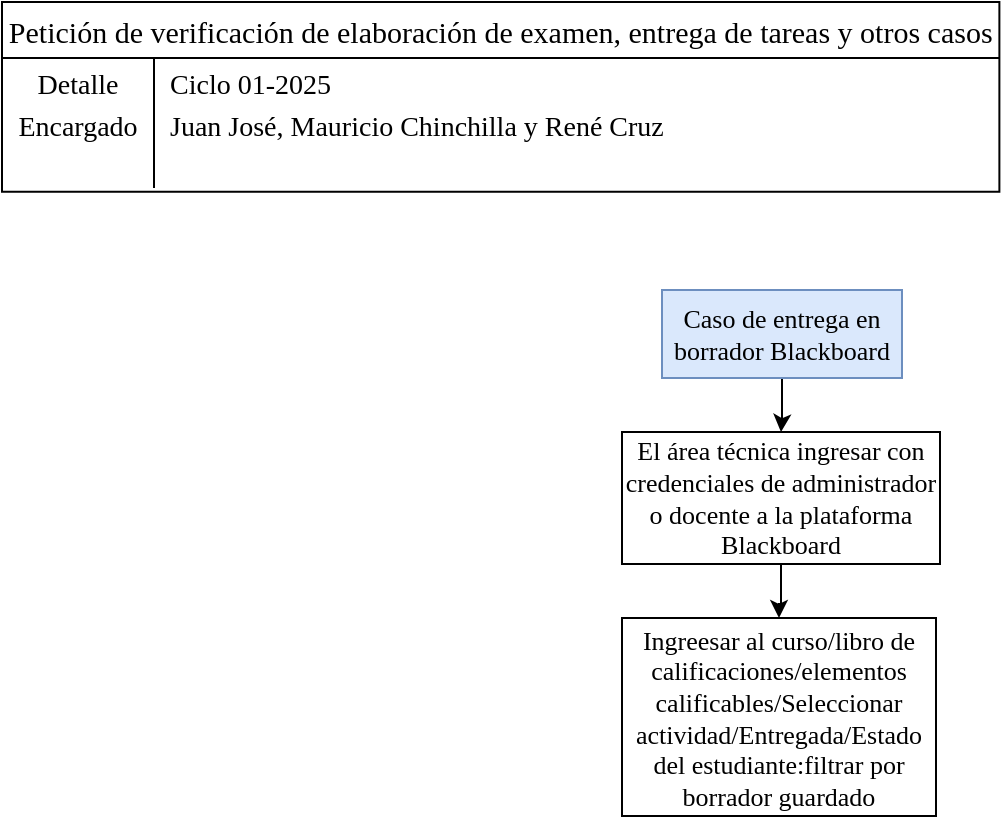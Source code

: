 <mxfile version="28.0.6">
  <diagram name="Página-1" id="LlEE5ao05FWPWYFlPE66">
    <mxGraphModel dx="1188" dy="701" grid="0" gridSize="10" guides="1" tooltips="1" connect="1" arrows="1" fold="1" page="1" pageScale="1" pageWidth="827" pageHeight="1169" math="0" shadow="0">
      <root>
        <mxCell id="0" />
        <mxCell id="1" parent="0" />
        <mxCell id="yutas-239o2DtW6p7gl9-11" value="Petición de verificación de elaboración de examen, entrega de tareas y otros casos" style="shape=table;startSize=28;container=1;collapsible=0;childLayout=tableLayout;fixedRows=1;rowLines=0;fontStyle=0;strokeColor=default;fontSize=15;fontFamily=Times New Roman;" vertex="1" parent="1">
          <mxGeometry x="24" y="28" width="498.697" height="94.862" as="geometry" />
        </mxCell>
        <mxCell id="yutas-239o2DtW6p7gl9-12" value="" style="shape=tableRow;horizontal=0;startSize=0;swimlaneHead=0;swimlaneBody=0;top=0;left=0;bottom=0;right=0;collapsible=0;dropTarget=0;fillColor=none;points=[[0,0.5],[1,0.5]];portConstraint=eastwest;strokeColor=inherit;fontSize=16;fontFamily=Times New Roman;" vertex="1" parent="yutas-239o2DtW6p7gl9-11">
          <mxGeometry y="28" width="498.697" height="20" as="geometry" />
        </mxCell>
        <mxCell id="yutas-239o2DtW6p7gl9-13" value="&lt;font style=&quot;font-size: 14px;&quot;&gt;Detalle&lt;/font&gt;&lt;div&gt;&lt;br&gt;&lt;/div&gt;" style="shape=partialRectangle;html=1;whiteSpace=wrap;connectable=0;fillColor=none;top=0;left=0;bottom=0;right=0;overflow=hidden;pointerEvents=1;strokeColor=inherit;fontSize=16;fontFamily=Times New Roman;" vertex="1" parent="yutas-239o2DtW6p7gl9-12">
          <mxGeometry width="76" height="20" as="geometry">
            <mxRectangle width="76" height="20" as="alternateBounds" />
          </mxGeometry>
        </mxCell>
        <mxCell id="yutas-239o2DtW6p7gl9-14" value="&lt;font style=&quot;font-size: 14px;&quot;&gt;Ciclo 01-2025&lt;/font&gt;" style="shape=partialRectangle;html=1;whiteSpace=wrap;connectable=0;fillColor=none;top=0;left=0;bottom=0;right=0;align=left;spacingLeft=6;overflow=hidden;strokeColor=inherit;fontSize=16;fontFamily=Times New Roman;" vertex="1" parent="yutas-239o2DtW6p7gl9-12">
          <mxGeometry x="76" width="423" height="20" as="geometry">
            <mxRectangle width="423" height="20" as="alternateBounds" />
          </mxGeometry>
        </mxCell>
        <mxCell id="yutas-239o2DtW6p7gl9-15" value="" style="shape=tableRow;horizontal=0;startSize=0;swimlaneHead=0;swimlaneBody=0;top=0;left=0;bottom=0;right=0;collapsible=0;dropTarget=0;fillColor=none;points=[[0,0.5],[1,0.5]];portConstraint=eastwest;strokeColor=inherit;fontSize=16;fontFamily=Times New Roman;" vertex="1" parent="yutas-239o2DtW6p7gl9-11">
          <mxGeometry y="48" width="498.697" height="25" as="geometry" />
        </mxCell>
        <mxCell id="yutas-239o2DtW6p7gl9-16" value="&lt;font style=&quot;font-size: 14px;&quot;&gt;Encargado&lt;/font&gt;" style="shape=partialRectangle;html=1;whiteSpace=wrap;connectable=0;fillColor=none;top=0;left=0;bottom=0;right=0;overflow=hidden;strokeColor=inherit;fontSize=16;fontFamily=Times New Roman;" vertex="1" parent="yutas-239o2DtW6p7gl9-15">
          <mxGeometry width="76" height="25" as="geometry">
            <mxRectangle width="76" height="25" as="alternateBounds" />
          </mxGeometry>
        </mxCell>
        <mxCell id="yutas-239o2DtW6p7gl9-17" value="&lt;span style=&quot;font-size: 14px;&quot;&gt;Juan José, Mauricio Chinchilla y René Cruz&lt;/span&gt;" style="shape=partialRectangle;html=1;whiteSpace=wrap;connectable=0;fillColor=none;top=0;left=0;bottom=0;right=0;align=left;spacingLeft=6;overflow=hidden;strokeColor=inherit;fontSize=16;fontFamily=Times New Roman;" vertex="1" parent="yutas-239o2DtW6p7gl9-15">
          <mxGeometry x="76" width="423" height="25" as="geometry">
            <mxRectangle width="423" height="25" as="alternateBounds" />
          </mxGeometry>
        </mxCell>
        <mxCell id="yutas-239o2DtW6p7gl9-18" value="" style="shape=tableRow;horizontal=0;startSize=0;swimlaneHead=0;swimlaneBody=0;top=0;left=0;bottom=0;right=0;collapsible=0;dropTarget=0;fillColor=none;points=[[0,0.5],[1,0.5]];portConstraint=eastwest;strokeColor=inherit;fontSize=16;fontFamily=Times New Roman;" vertex="1" parent="yutas-239o2DtW6p7gl9-11">
          <mxGeometry y="73" width="498.697" height="20" as="geometry" />
        </mxCell>
        <mxCell id="yutas-239o2DtW6p7gl9-19" value="" style="shape=partialRectangle;html=1;whiteSpace=wrap;connectable=0;fillColor=none;top=0;left=0;bottom=0;right=0;overflow=hidden;strokeColor=inherit;fontSize=16;fontFamily=Times New Roman;" vertex="1" parent="yutas-239o2DtW6p7gl9-18">
          <mxGeometry width="76" height="20" as="geometry">
            <mxRectangle width="76" height="20" as="alternateBounds" />
          </mxGeometry>
        </mxCell>
        <mxCell id="yutas-239o2DtW6p7gl9-20" value="" style="shape=partialRectangle;html=1;whiteSpace=wrap;connectable=0;fillColor=none;top=0;left=0;bottom=0;right=0;align=left;spacingLeft=6;overflow=hidden;strokeColor=inherit;fontSize=16;fontFamily=Times New Roman;" vertex="1" parent="yutas-239o2DtW6p7gl9-18">
          <mxGeometry x="76" width="423" height="20" as="geometry">
            <mxRectangle width="423" height="20" as="alternateBounds" />
          </mxGeometry>
        </mxCell>
        <mxCell id="yutas-239o2DtW6p7gl9-23" value="" style="edgeStyle=orthogonalEdgeStyle;rounded=0;orthogonalLoop=1;jettySize=auto;html=1;" edge="1" parent="1" source="yutas-239o2DtW6p7gl9-21" target="yutas-239o2DtW6p7gl9-22">
          <mxGeometry relative="1" as="geometry" />
        </mxCell>
        <mxCell id="yutas-239o2DtW6p7gl9-21" value="Caso de entrega en borrador Blackboard" style="rounded=0;whiteSpace=wrap;html=1;fillColor=#dae8fc;strokeColor=#6c8ebf;fontFamily=Times New Roman;fontSize=13;" vertex="1" parent="1">
          <mxGeometry x="354" y="172" width="120" height="44" as="geometry" />
        </mxCell>
        <mxCell id="yutas-239o2DtW6p7gl9-25" value="" style="edgeStyle=orthogonalEdgeStyle;rounded=0;orthogonalLoop=1;jettySize=auto;html=1;" edge="1" parent="1" source="yutas-239o2DtW6p7gl9-22" target="yutas-239o2DtW6p7gl9-24">
          <mxGeometry relative="1" as="geometry" />
        </mxCell>
        <mxCell id="yutas-239o2DtW6p7gl9-22" value="El área técnica ingresar con credenciales de administrador o docente a la plataforma Blackboard" style="whiteSpace=wrap;html=1;fontSize=13;fontFamily=Times New Roman;rounded=0;" vertex="1" parent="1">
          <mxGeometry x="334" y="243" width="159" height="66" as="geometry" />
        </mxCell>
        <mxCell id="yutas-239o2DtW6p7gl9-24" value="Ingreesar al curso/libro de calificaciones/elementos calificables/Seleccionar actividad/Entregada/Estado del estudiante:filtrar por borrador guardado" style="whiteSpace=wrap;html=1;fontSize=13;fontFamily=Times New Roman;rounded=0;" vertex="1" parent="1">
          <mxGeometry x="334" y="336" width="157" height="99" as="geometry" />
        </mxCell>
      </root>
    </mxGraphModel>
  </diagram>
</mxfile>
